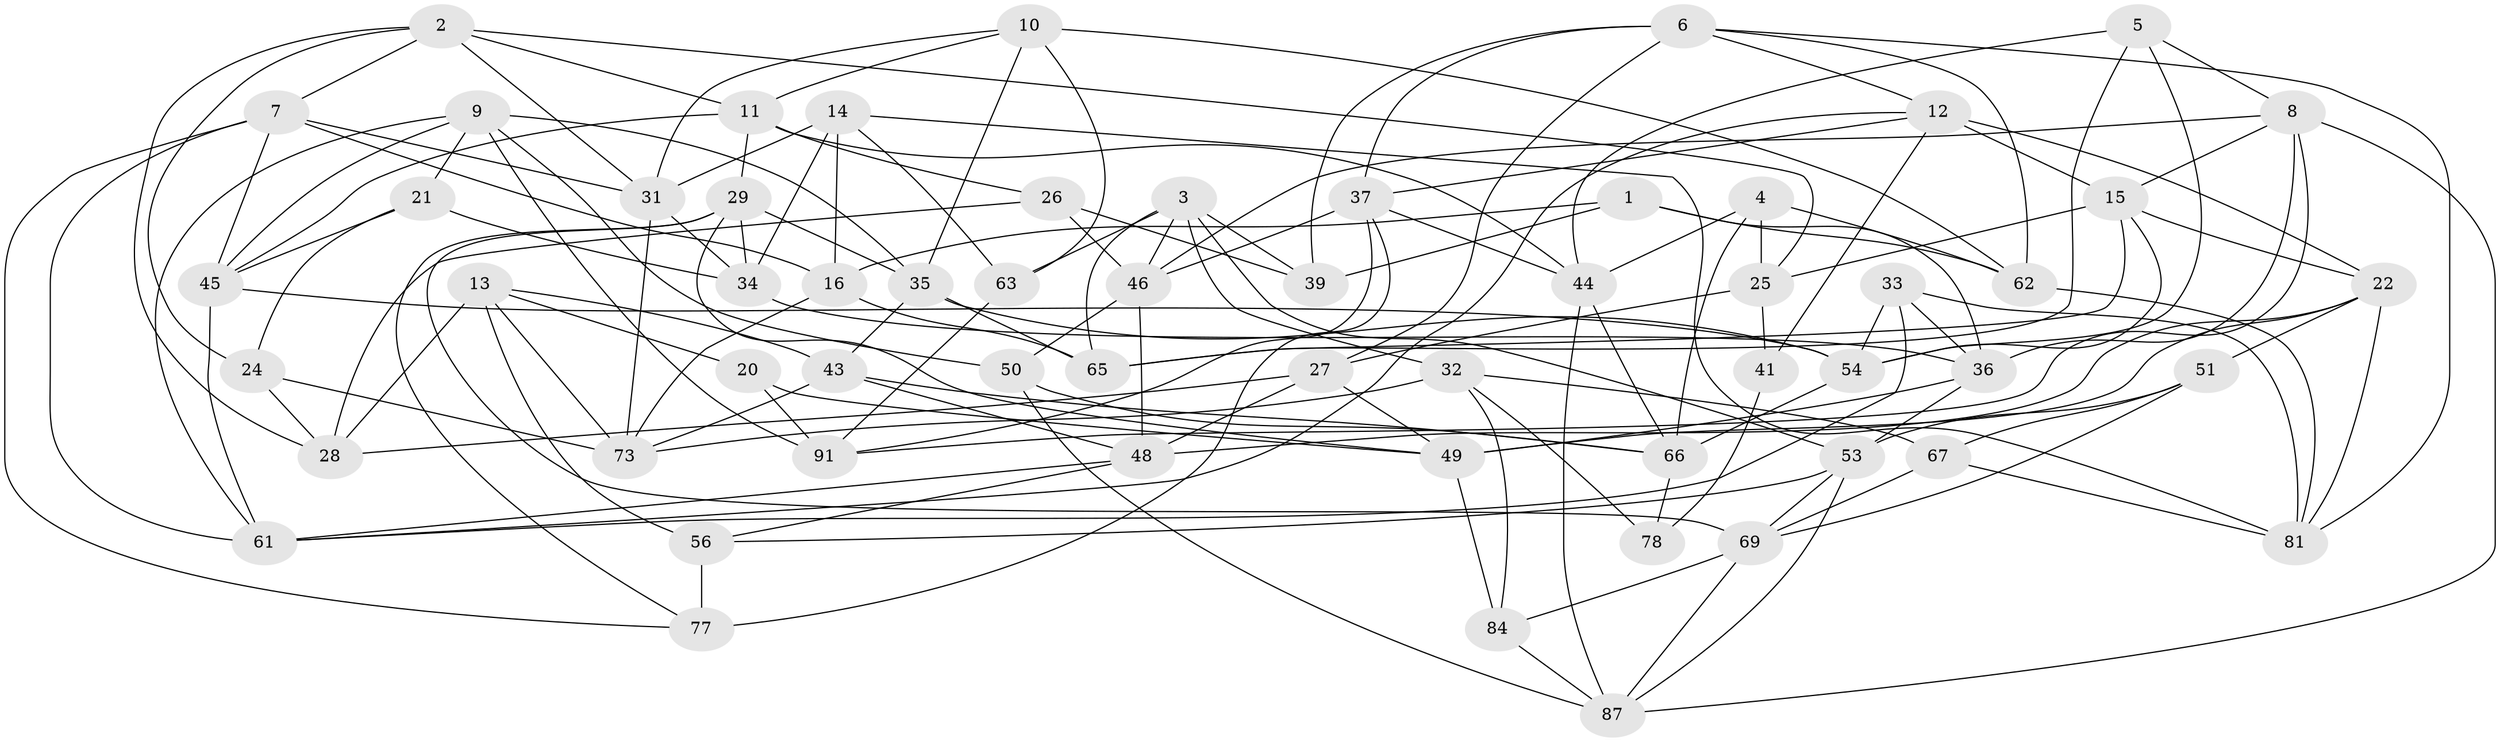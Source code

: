 // original degree distribution, {4: 1.0}
// Generated by graph-tools (version 1.1) at 2025/39/02/21/25 10:39:00]
// undirected, 59 vertices, 151 edges
graph export_dot {
graph [start="1"]
  node [color=gray90,style=filled];
  1;
  2 [super="+90"];
  3 [super="+79"];
  4;
  5;
  6 [super="+19"];
  7 [super="+70"];
  8 [super="+88"];
  9 [super="+100"];
  10 [super="+92"];
  11 [super="+74"];
  12 [super="+17"];
  13 [super="+42"];
  14 [super="+18"];
  15 [super="+38"];
  16 [super="+40"];
  20;
  21;
  22 [super="+23"];
  24;
  25 [super="+68"];
  26;
  27 [super="+57"];
  28 [super="+30"];
  29 [super="+71"];
  31 [super="+83"];
  32 [super="+85"];
  33;
  34 [super="+80"];
  35 [super="+59"];
  36 [super="+47"];
  37 [super="+52"];
  39;
  41;
  43 [super="+93"];
  44 [super="+96"];
  45 [super="+55"];
  46 [super="+82"];
  48 [super="+95"];
  49 [super="+58"];
  50;
  51;
  53 [super="+64"];
  54 [super="+60"];
  56;
  61 [super="+72"];
  62 [super="+99"];
  63;
  65 [super="+75"];
  66 [super="+86"];
  67;
  69 [super="+76"];
  73 [super="+94"];
  77;
  78;
  81 [super="+98"];
  84;
  87 [super="+89"];
  91 [super="+97"];
  1 -- 39;
  1 -- 62;
  1 -- 16;
  1 -- 36;
  2 -- 7;
  2 -- 25;
  2 -- 24;
  2 -- 11;
  2 -- 28;
  2 -- 31;
  3 -- 63;
  3 -- 39;
  3 -- 32;
  3 -- 65;
  3 -- 53;
  3 -- 46;
  4 -- 62;
  4 -- 66;
  4 -- 44;
  4 -- 25;
  5 -- 65;
  5 -- 8;
  5 -- 44;
  5 -- 54;
  6 -- 37;
  6 -- 27;
  6 -- 39;
  6 -- 81;
  6 -- 62;
  6 -- 12;
  7 -- 45;
  7 -- 16;
  7 -- 77;
  7 -- 61;
  7 -- 31;
  8 -- 15;
  8 -- 87;
  8 -- 91;
  8 -- 46;
  8 -- 36;
  9 -- 61;
  9 -- 35;
  9 -- 91;
  9 -- 50;
  9 -- 45;
  9 -- 21;
  10 -- 63;
  10 -- 35;
  10 -- 62 [weight=2];
  10 -- 31;
  10 -- 11;
  11 -- 26;
  11 -- 45;
  11 -- 44;
  11 -- 29;
  12 -- 37;
  12 -- 15;
  12 -- 41;
  12 -- 61;
  12 -- 22;
  13 -- 20;
  13 -- 73;
  13 -- 56;
  13 -- 43 [weight=2];
  13 -- 28;
  14 -- 81;
  14 -- 34 [weight=2];
  14 -- 31;
  14 -- 63;
  14 -- 16;
  15 -- 54;
  15 -- 65;
  15 -- 25;
  15 -- 22;
  16 -- 65 [weight=2];
  16 -- 73;
  20 -- 91 [weight=2];
  20 -- 49;
  21 -- 45;
  21 -- 34;
  21 -- 24;
  22 -- 51;
  22 -- 81;
  22 -- 49;
  22 -- 48;
  24 -- 73;
  24 -- 28;
  25 -- 41 [weight=2];
  25 -- 27;
  26 -- 39;
  26 -- 28;
  26 -- 46;
  27 -- 28 [weight=2];
  27 -- 49;
  27 -- 48;
  29 -- 49;
  29 -- 77;
  29 -- 69;
  29 -- 35;
  29 -- 34;
  31 -- 73;
  31 -- 34;
  32 -- 67;
  32 -- 78 [weight=2];
  32 -- 84;
  32 -- 73;
  33 -- 36;
  33 -- 61;
  33 -- 54;
  33 -- 81;
  34 -- 36;
  35 -- 54;
  35 -- 65;
  35 -- 43;
  36 -- 53;
  36 -- 49;
  37 -- 46;
  37 -- 77;
  37 -- 91;
  37 -- 44;
  41 -- 78;
  43 -- 48;
  43 -- 73;
  43 -- 66;
  44 -- 66;
  44 -- 87;
  45 -- 61;
  45 -- 54;
  46 -- 50;
  46 -- 48;
  48 -- 61;
  48 -- 56;
  49 -- 84;
  50 -- 87;
  50 -- 66;
  51 -- 69;
  51 -- 67;
  51 -- 53;
  53 -- 56;
  53 -- 69;
  53 -- 87;
  54 -- 66;
  56 -- 77;
  62 -- 81;
  63 -- 91;
  66 -- 78;
  67 -- 81;
  67 -- 69;
  69 -- 84;
  69 -- 87;
  84 -- 87;
}

